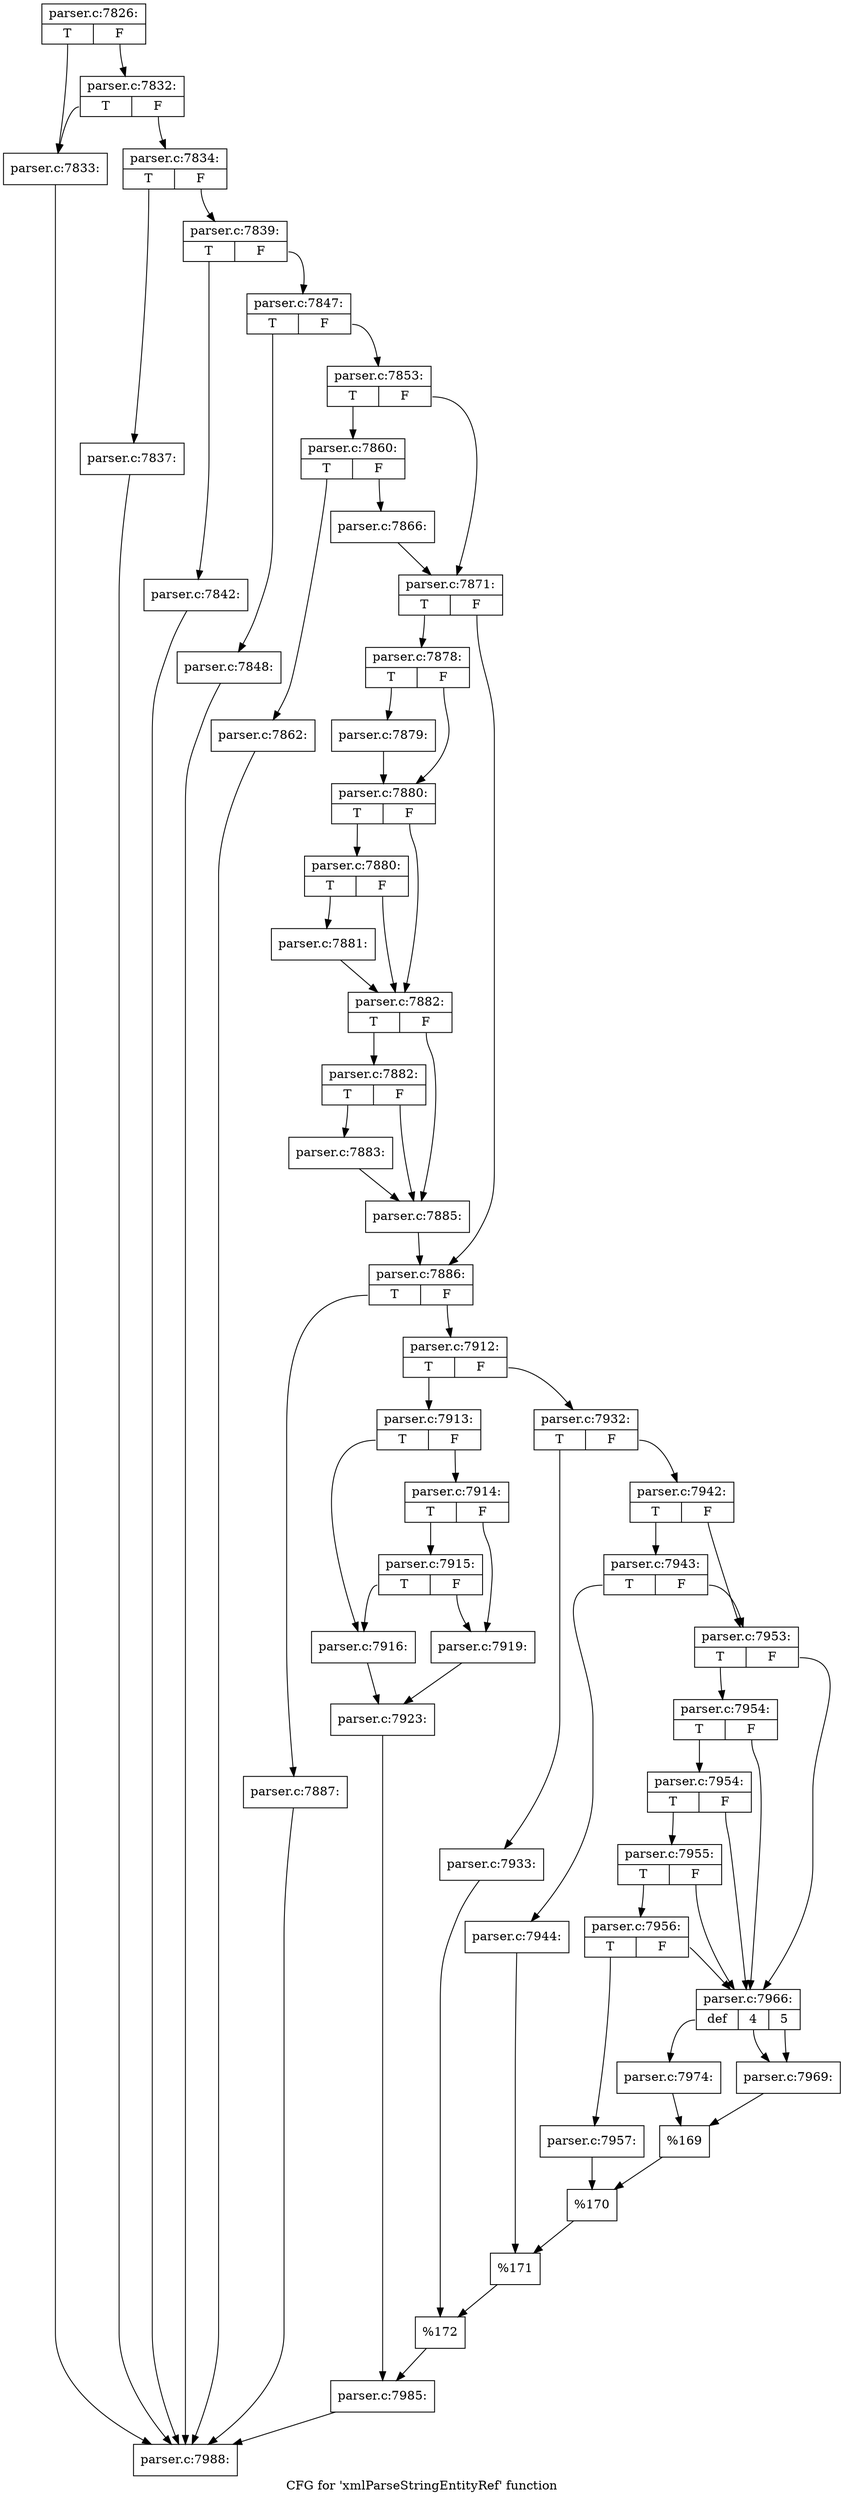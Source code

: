 digraph "CFG for 'xmlParseStringEntityRef' function" {
	label="CFG for 'xmlParseStringEntityRef' function";

	Node0x613dec0 [shape=record,label="{parser.c:7826:|{<s0>T|<s1>F}}"];
	Node0x613dec0:s0 -> Node0x6142cb0;
	Node0x613dec0:s1 -> Node0x6142d50;
	Node0x6142d50 [shape=record,label="{parser.c:7832:|{<s0>T|<s1>F}}"];
	Node0x6142d50:s0 -> Node0x6142cb0;
	Node0x6142d50:s1 -> Node0x6142d00;
	Node0x6142cb0 [shape=record,label="{parser.c:7833:}"];
	Node0x6142cb0 -> Node0x6141a20;
	Node0x6142d00 [shape=record,label="{parser.c:7834:|{<s0>T|<s1>F}}"];
	Node0x6142d00:s0 -> Node0x61438a0;
	Node0x6142d00:s1 -> Node0x61438f0;
	Node0x61438a0 [shape=record,label="{parser.c:7837:}"];
	Node0x61438a0 -> Node0x6141a20;
	Node0x61438f0 [shape=record,label="{parser.c:7839:|{<s0>T|<s1>F}}"];
	Node0x61438f0:s0 -> Node0x6144220;
	Node0x61438f0:s1 -> Node0x6144270;
	Node0x6144220 [shape=record,label="{parser.c:7842:}"];
	Node0x6144220 -> Node0x6141a20;
	Node0x6144270 [shape=record,label="{parser.c:7847:|{<s0>T|<s1>F}}"];
	Node0x6144270:s0 -> Node0x6144d30;
	Node0x6144270:s1 -> Node0x6144d80;
	Node0x6144d30 [shape=record,label="{parser.c:7848:}"];
	Node0x6144d30 -> Node0x6141a20;
	Node0x6144d80 [shape=record,label="{parser.c:7853:|{<s0>T|<s1>F}}"];
	Node0x6144d80:s0 -> Node0x6145b00;
	Node0x6144d80:s1 -> Node0x6145b50;
	Node0x6145b00 [shape=record,label="{parser.c:7860:|{<s0>T|<s1>F}}"];
	Node0x6145b00:s0 -> Node0x6146320;
	Node0x6145b00:s1 -> Node0x6146370;
	Node0x6146320 [shape=record,label="{parser.c:7862:}"];
	Node0x6146320 -> Node0x6141a20;
	Node0x6146370 [shape=record,label="{parser.c:7866:}"];
	Node0x6146370 -> Node0x6145b50;
	Node0x6145b50 [shape=record,label="{parser.c:7871:|{<s0>T|<s1>F}}"];
	Node0x6145b50:s0 -> Node0x61470c0;
	Node0x6145b50:s1 -> Node0x6147110;
	Node0x61470c0 [shape=record,label="{parser.c:7878:|{<s0>T|<s1>F}}"];
	Node0x61470c0:s0 -> Node0x6147600;
	Node0x61470c0:s1 -> Node0x6147650;
	Node0x6147600 [shape=record,label="{parser.c:7879:}"];
	Node0x6147600 -> Node0x6147650;
	Node0x6147650 [shape=record,label="{parser.c:7880:|{<s0>T|<s1>F}}"];
	Node0x6147650:s0 -> Node0x6148330;
	Node0x6147650:s1 -> Node0x61482e0;
	Node0x6148330 [shape=record,label="{parser.c:7880:|{<s0>T|<s1>F}}"];
	Node0x6148330:s0 -> Node0x6148290;
	Node0x6148330:s1 -> Node0x61482e0;
	Node0x6148290 [shape=record,label="{parser.c:7881:}"];
	Node0x6148290 -> Node0x61482e0;
	Node0x61482e0 [shape=record,label="{parser.c:7882:|{<s0>T|<s1>F}}"];
	Node0x61482e0:s0 -> Node0x6148d90;
	Node0x61482e0:s1 -> Node0x6148d40;
	Node0x6148d90 [shape=record,label="{parser.c:7882:|{<s0>T|<s1>F}}"];
	Node0x6148d90:s0 -> Node0x6148cf0;
	Node0x6148d90:s1 -> Node0x6148d40;
	Node0x6148cf0 [shape=record,label="{parser.c:7883:}"];
	Node0x6148cf0 -> Node0x6148d40;
	Node0x6148d40 [shape=record,label="{parser.c:7885:}"];
	Node0x6148d40 -> Node0x6147110;
	Node0x6147110 [shape=record,label="{parser.c:7886:|{<s0>T|<s1>F}}"];
	Node0x6147110:s0 -> Node0x6149a50;
	Node0x6147110:s1 -> Node0x6149aa0;
	Node0x6149a50 [shape=record,label="{parser.c:7887:}"];
	Node0x6149a50 -> Node0x6141a20;
	Node0x6149aa0 [shape=record,label="{parser.c:7912:|{<s0>T|<s1>F}}"];
	Node0x6149aa0:s0 -> Node0x614a2b0;
	Node0x6149aa0:s1 -> Node0x614a350;
	Node0x614a2b0 [shape=record,label="{parser.c:7913:|{<s0>T|<s1>F}}"];
	Node0x614a2b0:s0 -> Node0x614a710;
	Node0x614a2b0:s1 -> Node0x614a800;
	Node0x614a800 [shape=record,label="{parser.c:7914:|{<s0>T|<s1>F}}"];
	Node0x614a800:s0 -> Node0x614abb0;
	Node0x614a800:s1 -> Node0x614a7b0;
	Node0x614abb0 [shape=record,label="{parser.c:7915:|{<s0>T|<s1>F}}"];
	Node0x614abb0:s0 -> Node0x614a710;
	Node0x614abb0:s1 -> Node0x614a7b0;
	Node0x614a710 [shape=record,label="{parser.c:7916:}"];
	Node0x614a710 -> Node0x614a760;
	Node0x614a7b0 [shape=record,label="{parser.c:7919:}"];
	Node0x614a7b0 -> Node0x614a760;
	Node0x614a760 [shape=record,label="{parser.c:7923:}"];
	Node0x614a760 -> Node0x614a300;
	Node0x614a350 [shape=record,label="{parser.c:7932:|{<s0>T|<s1>F}}"];
	Node0x614a350:s0 -> Node0x614bdd0;
	Node0x614a350:s1 -> Node0x614be70;
	Node0x614bdd0 [shape=record,label="{parser.c:7933:}"];
	Node0x614bdd0 -> Node0x614be20;
	Node0x614be70 [shape=record,label="{parser.c:7942:|{<s0>T|<s1>F}}"];
	Node0x614be70:s0 -> Node0x614c730;
	Node0x614be70:s1 -> Node0x614c6e0;
	Node0x614c730 [shape=record,label="{parser.c:7943:|{<s0>T|<s1>F}}"];
	Node0x614c730:s0 -> Node0x614c640;
	Node0x614c730:s1 -> Node0x614c6e0;
	Node0x614c640 [shape=record,label="{parser.c:7944:}"];
	Node0x614c640 -> Node0x614c690;
	Node0x614c6e0 [shape=record,label="{parser.c:7953:|{<s0>T|<s1>F}}"];
	Node0x614c6e0:s0 -> Node0x614d4d0;
	Node0x614c6e0:s1 -> Node0x614d300;
	Node0x614d4d0 [shape=record,label="{parser.c:7954:|{<s0>T|<s1>F}}"];
	Node0x614d4d0:s0 -> Node0x614d450;
	Node0x614d4d0:s1 -> Node0x614d300;
	Node0x614d450 [shape=record,label="{parser.c:7954:|{<s0>T|<s1>F}}"];
	Node0x614d450:s0 -> Node0x614d3d0;
	Node0x614d450:s1 -> Node0x614d300;
	Node0x614d3d0 [shape=record,label="{parser.c:7955:|{<s0>T|<s1>F}}"];
	Node0x614d3d0:s0 -> Node0x614d350;
	Node0x614d3d0:s1 -> Node0x614d300;
	Node0x614d350 [shape=record,label="{parser.c:7956:|{<s0>T|<s1>F}}"];
	Node0x614d350:s0 -> Node0x614d260;
	Node0x614d350:s1 -> Node0x614d300;
	Node0x614d260 [shape=record,label="{parser.c:7957:}"];
	Node0x614d260 -> Node0x614d2b0;
	Node0x614d300 [shape=record,label="{parser.c:7966:|{<s0>def|<s1>4|<s2>5}}"];
	Node0x614d300:s0 -> Node0x614eb10;
	Node0x614d300:s1 -> Node0x614ee50;
	Node0x614d300:s2 -> Node0x614ee50;
	Node0x614ee50 [shape=record,label="{parser.c:7969:}"];
	Node0x614ee50 -> Node0x614e900;
	Node0x614eb10 [shape=record,label="{parser.c:7974:}"];
	Node0x614eb10 -> Node0x614e900;
	Node0x614e900 [shape=record,label="{%169}"];
	Node0x614e900 -> Node0x614d2b0;
	Node0x614d2b0 [shape=record,label="{%170}"];
	Node0x614d2b0 -> Node0x614c690;
	Node0x614c690 [shape=record,label="{%171}"];
	Node0x614c690 -> Node0x614be20;
	Node0x614be20 [shape=record,label="{%172}"];
	Node0x614be20 -> Node0x614a300;
	Node0x614a300 [shape=record,label="{parser.c:7985:}"];
	Node0x614a300 -> Node0x6141a20;
	Node0x6141a20 [shape=record,label="{parser.c:7988:}"];
}
